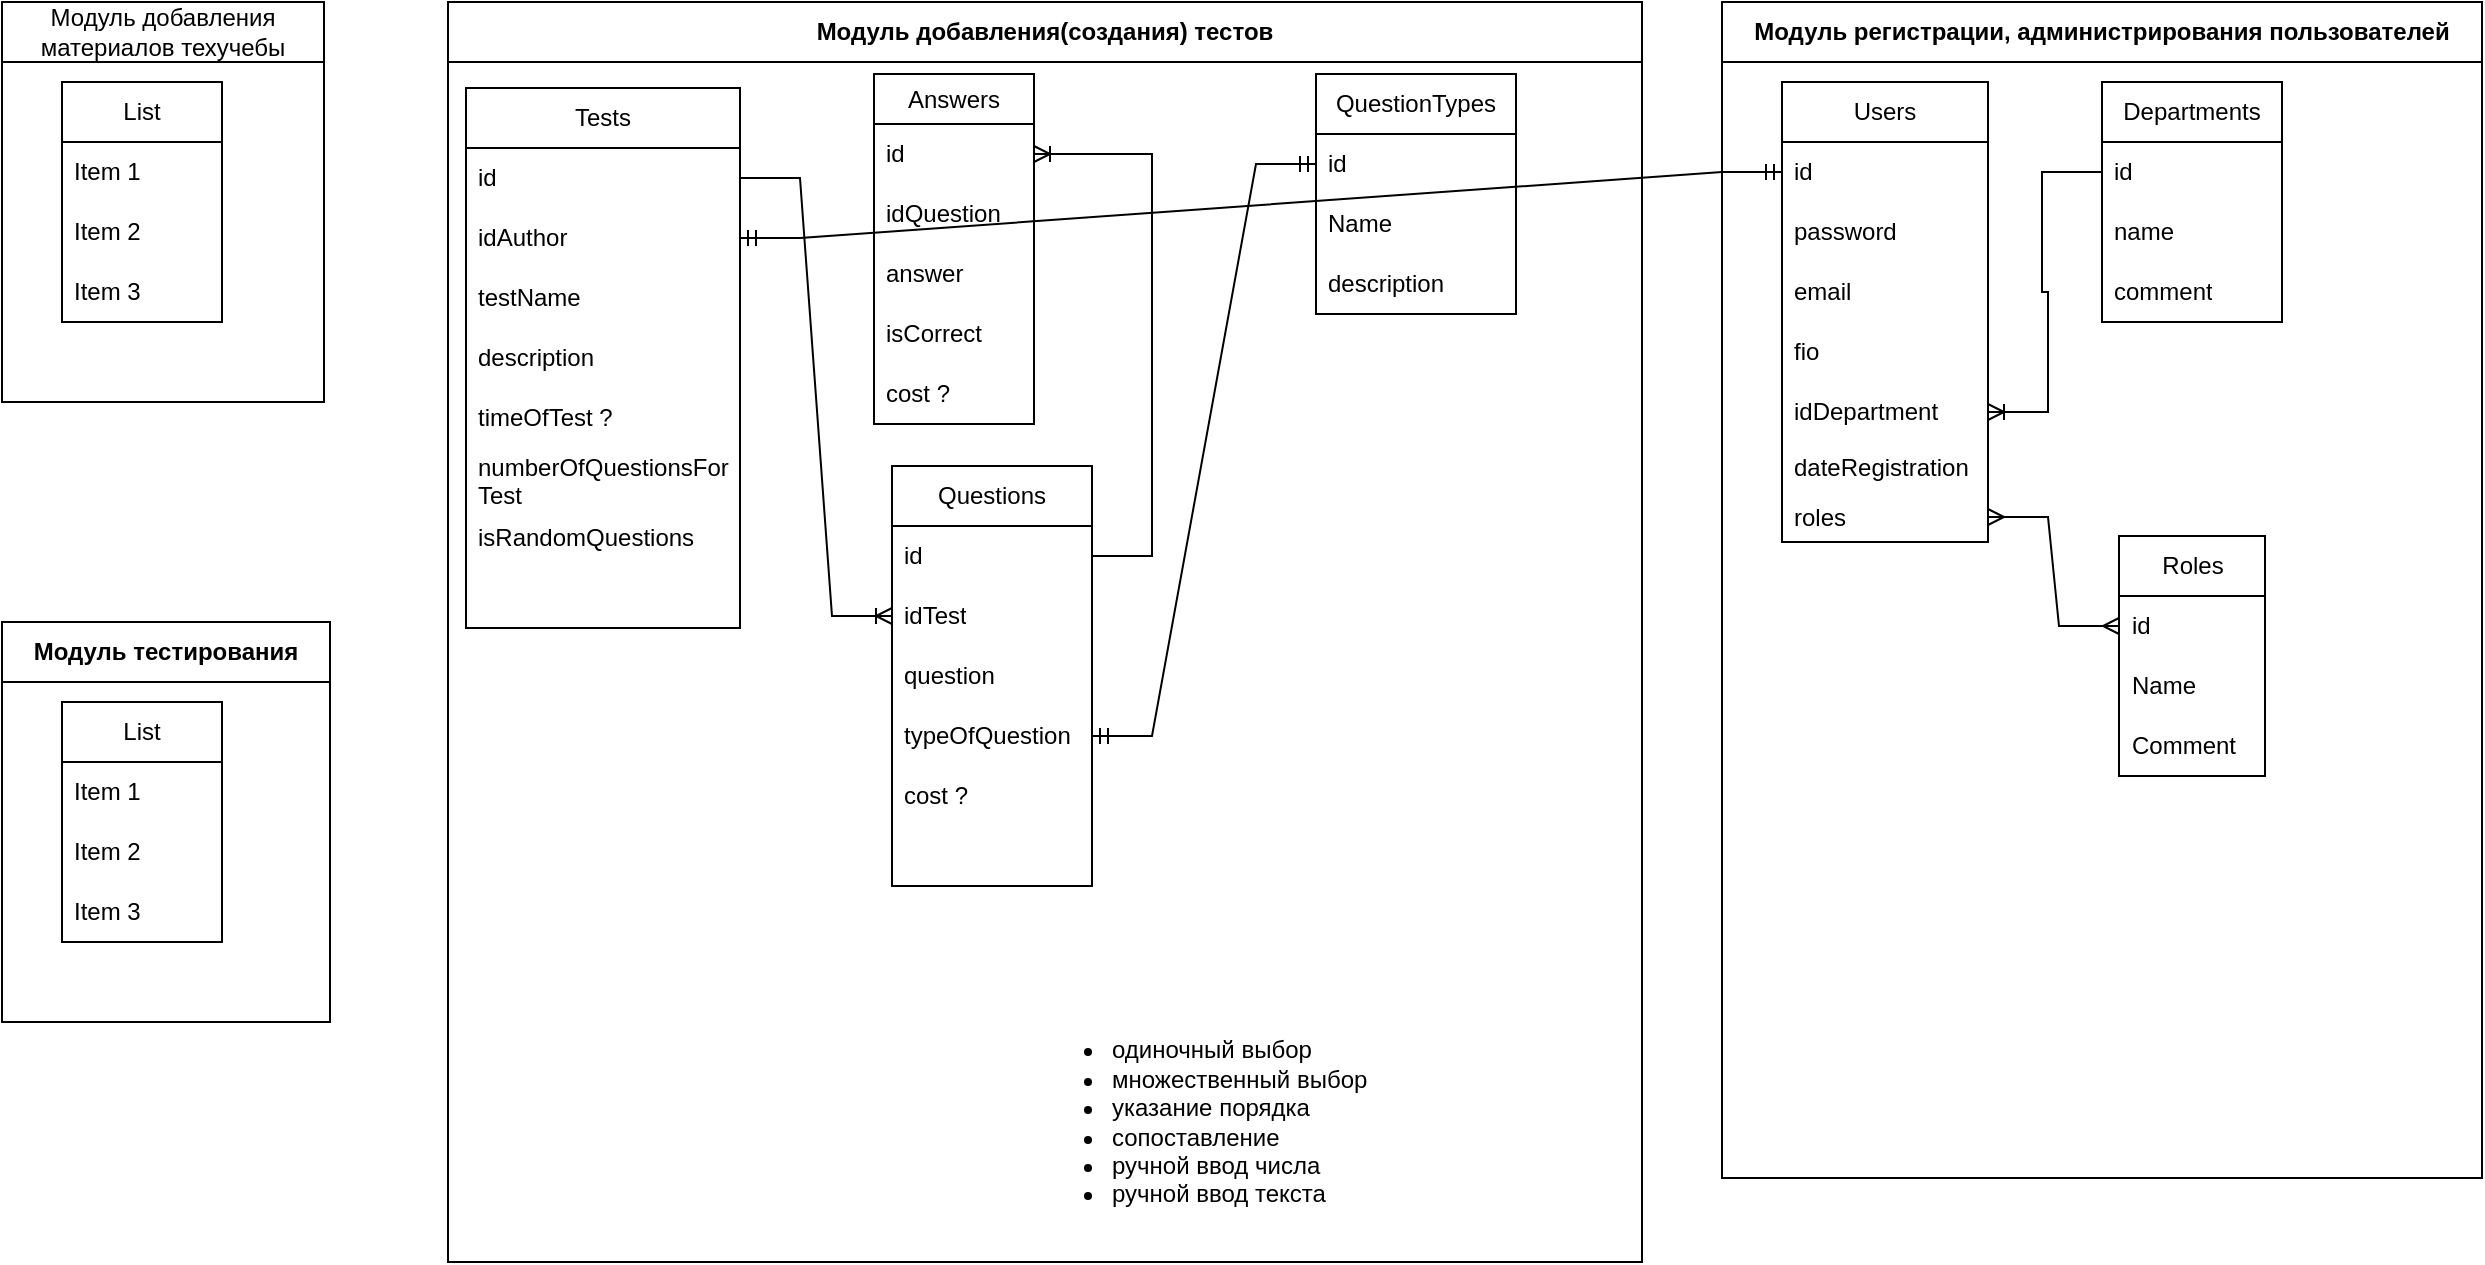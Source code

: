 <mxfile version="21.2.1" type="device">
  <diagram id="d7I-zBPAM5WEzvyh75w1" name="Страница 1">
    <mxGraphModel dx="1114" dy="727" grid="0" gridSize="10" guides="1" tooltips="1" connect="1" arrows="1" fold="1" page="1" pageScale="1" pageWidth="1654" pageHeight="1169" background="none" math="1" shadow="0">
      <root>
        <mxCell id="0" />
        <mxCell id="1" parent="0" />
        <mxCell id="QvEotVwJFfoYaIs1hEDY-12" value="Модуль добавления материалов техучебы" style="swimlane;whiteSpace=wrap;html=1;startSize=30;fontStyle=0" parent="1" vertex="1">
          <mxGeometry y="20" width="161" height="200" as="geometry" />
        </mxCell>
        <mxCell id="QvEotVwJFfoYaIs1hEDY-7" value="List" style="swimlane;fontStyle=0;childLayout=stackLayout;horizontal=1;startSize=30;horizontalStack=0;resizeParent=1;resizeParentMax=0;resizeLast=0;collapsible=1;marginBottom=0;whiteSpace=wrap;html=1;" parent="QvEotVwJFfoYaIs1hEDY-12" vertex="1">
          <mxGeometry x="30" y="40" width="80" height="120" as="geometry" />
        </mxCell>
        <mxCell id="QvEotVwJFfoYaIs1hEDY-8" value="Item 1" style="text;strokeColor=none;fillColor=none;align=left;verticalAlign=middle;spacingLeft=4;spacingRight=4;overflow=hidden;points=[[0,0.5],[1,0.5]];portConstraint=eastwest;rotatable=0;whiteSpace=wrap;html=1;" parent="QvEotVwJFfoYaIs1hEDY-7" vertex="1">
          <mxGeometry y="30" width="80" height="30" as="geometry" />
        </mxCell>
        <mxCell id="QvEotVwJFfoYaIs1hEDY-9" value="Item 2" style="text;strokeColor=none;fillColor=none;align=left;verticalAlign=middle;spacingLeft=4;spacingRight=4;overflow=hidden;points=[[0,0.5],[1,0.5]];portConstraint=eastwest;rotatable=0;whiteSpace=wrap;html=1;" parent="QvEotVwJFfoYaIs1hEDY-7" vertex="1">
          <mxGeometry y="60" width="80" height="30" as="geometry" />
        </mxCell>
        <mxCell id="QvEotVwJFfoYaIs1hEDY-10" value="Item 3" style="text;strokeColor=none;fillColor=none;align=left;verticalAlign=middle;spacingLeft=4;spacingRight=4;overflow=hidden;points=[[0,0.5],[1,0.5]];portConstraint=eastwest;rotatable=0;whiteSpace=wrap;html=1;" parent="QvEotVwJFfoYaIs1hEDY-7" vertex="1">
          <mxGeometry y="90" width="80" height="30" as="geometry" />
        </mxCell>
        <mxCell id="QvEotVwJFfoYaIs1hEDY-13" value="Модуль добавления(создания) тестов" style="swimlane;whiteSpace=wrap;html=1;startSize=30;" parent="1" vertex="1">
          <mxGeometry x="223" y="20" width="597" height="630" as="geometry" />
        </mxCell>
        <mxCell id="QvEotVwJFfoYaIs1hEDY-14" value="Tests" style="swimlane;fontStyle=0;childLayout=stackLayout;horizontal=1;startSize=30;horizontalStack=0;resizeParent=1;resizeParentMax=0;resizeLast=0;collapsible=1;marginBottom=0;whiteSpace=wrap;html=1;" parent="QvEotVwJFfoYaIs1hEDY-13" vertex="1">
          <mxGeometry x="9" y="43" width="137" height="270" as="geometry" />
        </mxCell>
        <mxCell id="QvEotVwJFfoYaIs1hEDY-15" value="id" style="text;strokeColor=none;fillColor=none;align=left;verticalAlign=middle;spacingLeft=4;spacingRight=4;overflow=hidden;points=[[0,0.5],[1,0.5]];portConstraint=eastwest;rotatable=0;whiteSpace=wrap;html=1;" parent="QvEotVwJFfoYaIs1hEDY-14" vertex="1">
          <mxGeometry y="30" width="137" height="30" as="geometry" />
        </mxCell>
        <mxCell id="QvEotVwJFfoYaIs1hEDY-16" value="idAuthor" style="text;strokeColor=none;fillColor=none;align=left;verticalAlign=middle;spacingLeft=4;spacingRight=4;overflow=hidden;points=[[0,0.5],[1,0.5]];portConstraint=eastwest;rotatable=0;whiteSpace=wrap;html=1;" parent="QvEotVwJFfoYaIs1hEDY-14" vertex="1">
          <mxGeometry y="60" width="137" height="30" as="geometry" />
        </mxCell>
        <mxCell id="QvEotVwJFfoYaIs1hEDY-17" value="testName" style="text;strokeColor=none;fillColor=none;align=left;verticalAlign=middle;spacingLeft=4;spacingRight=4;overflow=hidden;points=[[0,0.5],[1,0.5]];portConstraint=eastwest;rotatable=0;whiteSpace=wrap;html=1;" parent="QvEotVwJFfoYaIs1hEDY-14" vertex="1">
          <mxGeometry y="90" width="137" height="30" as="geometry" />
        </mxCell>
        <mxCell id="QvEotVwJFfoYaIs1hEDY-50" value="description" style="text;strokeColor=none;fillColor=none;align=left;verticalAlign=middle;spacingLeft=4;spacingRight=4;overflow=hidden;points=[[0,0.5],[1,0.5]];portConstraint=eastwest;rotatable=0;whiteSpace=wrap;html=1;" parent="QvEotVwJFfoYaIs1hEDY-14" vertex="1">
          <mxGeometry y="120" width="137" height="30" as="geometry" />
        </mxCell>
        <mxCell id="QvEotVwJFfoYaIs1hEDY-51" value="timeOfTest ?" style="text;strokeColor=none;fillColor=none;align=left;verticalAlign=middle;spacingLeft=4;spacingRight=4;overflow=hidden;points=[[0,0.5],[1,0.5]];portConstraint=eastwest;rotatable=0;whiteSpace=wrap;html=1;" parent="QvEotVwJFfoYaIs1hEDY-14" vertex="1">
          <mxGeometry y="150" width="137" height="30" as="geometry" />
        </mxCell>
        <mxCell id="10" value="numberOfQuestionsFor Test" style="text;strokeColor=none;fillColor=none;align=left;verticalAlign=middle;spacingLeft=4;spacingRight=4;overflow=hidden;points=[[0,0.5],[1,0.5]];portConstraint=eastwest;rotatable=0;whiteSpace=wrap;html=1;" parent="QvEotVwJFfoYaIs1hEDY-14" vertex="1">
          <mxGeometry y="180" width="137" height="30" as="geometry" />
        </mxCell>
        <mxCell id="QvEotVwJFfoYaIs1hEDY-52" value="isRandomQuestions" style="text;strokeColor=none;fillColor=none;align=left;verticalAlign=middle;spacingLeft=4;spacingRight=4;overflow=hidden;points=[[0,0.5],[1,0.5]];portConstraint=eastwest;rotatable=0;whiteSpace=wrap;html=1;" parent="QvEotVwJFfoYaIs1hEDY-14" vertex="1">
          <mxGeometry y="210" width="137" height="30" as="geometry" />
        </mxCell>
        <mxCell id="2" style="text;strokeColor=none;fillColor=none;align=left;verticalAlign=middle;spacingLeft=4;spacingRight=4;overflow=hidden;points=[[0,0.5],[1,0.5]];portConstraint=eastwest;rotatable=0;whiteSpace=wrap;html=1;" parent="QvEotVwJFfoYaIs1hEDY-14" vertex="1">
          <mxGeometry y="240" width="137" height="30" as="geometry" />
        </mxCell>
        <mxCell id="QvEotVwJFfoYaIs1hEDY-53" value="Questions" style="swimlane;fontStyle=0;childLayout=stackLayout;horizontal=1;startSize=30;horizontalStack=0;resizeParent=1;resizeParentMax=0;resizeLast=0;collapsible=1;marginBottom=0;whiteSpace=wrap;html=1;" parent="QvEotVwJFfoYaIs1hEDY-13" vertex="1">
          <mxGeometry x="222" y="232" width="100" height="210" as="geometry">
            <mxRectangle x="180" y="200" width="90" height="30" as="alternateBounds" />
          </mxGeometry>
        </mxCell>
        <mxCell id="QvEotVwJFfoYaIs1hEDY-54" value="id" style="text;strokeColor=none;fillColor=none;align=left;verticalAlign=middle;spacingLeft=4;spacingRight=4;overflow=hidden;points=[[0,0.5],[1,0.5]];portConstraint=eastwest;rotatable=0;whiteSpace=wrap;html=1;" parent="QvEotVwJFfoYaIs1hEDY-53" vertex="1">
          <mxGeometry y="30" width="100" height="30" as="geometry" />
        </mxCell>
        <mxCell id="QvEotVwJFfoYaIs1hEDY-55" value="idTest" style="text;strokeColor=none;fillColor=none;align=left;verticalAlign=middle;spacingLeft=4;spacingRight=4;overflow=hidden;points=[[0,0.5],[1,0.5]];portConstraint=eastwest;rotatable=0;whiteSpace=wrap;html=1;" parent="QvEotVwJFfoYaIs1hEDY-53" vertex="1">
          <mxGeometry y="60" width="100" height="30" as="geometry" />
        </mxCell>
        <mxCell id="QvEotVwJFfoYaIs1hEDY-56" value="question" style="text;strokeColor=none;fillColor=none;align=left;verticalAlign=middle;spacingLeft=4;spacingRight=4;overflow=hidden;points=[[0,0.5],[1,0.5]];portConstraint=eastwest;rotatable=0;whiteSpace=wrap;html=1;" parent="QvEotVwJFfoYaIs1hEDY-53" vertex="1">
          <mxGeometry y="90" width="100" height="30" as="geometry" />
        </mxCell>
        <mxCell id="QvEotVwJFfoYaIs1hEDY-57" value="typeOfQuestion" style="text;strokeColor=none;fillColor=none;align=left;verticalAlign=middle;spacingLeft=4;spacingRight=4;overflow=hidden;points=[[0,0.5],[1,0.5]];portConstraint=eastwest;rotatable=0;whiteSpace=wrap;html=1;" parent="QvEotVwJFfoYaIs1hEDY-53" vertex="1">
          <mxGeometry y="120" width="100" height="30" as="geometry" />
        </mxCell>
        <mxCell id="QvEotVwJFfoYaIs1hEDY-58" value="cost ?" style="text;strokeColor=none;fillColor=none;align=left;verticalAlign=middle;spacingLeft=4;spacingRight=4;overflow=hidden;points=[[0,0.5],[1,0.5]];portConstraint=eastwest;rotatable=0;whiteSpace=wrap;html=1;" parent="QvEotVwJFfoYaIs1hEDY-53" vertex="1">
          <mxGeometry y="150" width="100" height="30" as="geometry" />
        </mxCell>
        <mxCell id="QvEotVwJFfoYaIs1hEDY-59" style="text;strokeColor=none;fillColor=none;align=left;verticalAlign=middle;spacingLeft=4;spacingRight=4;overflow=hidden;points=[[0,0.5],[1,0.5]];portConstraint=eastwest;rotatable=0;whiteSpace=wrap;html=1;" parent="QvEotVwJFfoYaIs1hEDY-53" vertex="1">
          <mxGeometry y="180" width="100" height="30" as="geometry" />
        </mxCell>
        <mxCell id="QvEotVwJFfoYaIs1hEDY-67" value="" style="edgeStyle=entityRelationEdgeStyle;fontSize=12;html=1;endArrow=ERmandOne;startArrow=ERmandOne;rounded=0;" parent="QvEotVwJFfoYaIs1hEDY-13" source="QvEotVwJFfoYaIs1hEDY-57" target="QvEotVwJFfoYaIs1hEDY-61" edge="1">
          <mxGeometry width="100" height="100" relative="1" as="geometry">
            <mxPoint x="170" y="230" as="sourcePoint" />
            <mxPoint x="270" y="130" as="targetPoint" />
          </mxGeometry>
        </mxCell>
        <mxCell id="QvEotVwJFfoYaIs1hEDY-68" value="" style="edgeStyle=entityRelationEdgeStyle;fontSize=12;html=1;endArrow=ERoneToMany;rounded=0;" parent="QvEotVwJFfoYaIs1hEDY-13" source="QvEotVwJFfoYaIs1hEDY-15" target="QvEotVwJFfoYaIs1hEDY-55" edge="1">
          <mxGeometry width="100" height="100" relative="1" as="geometry">
            <mxPoint x="130" y="240" as="sourcePoint" />
            <mxPoint x="230" y="140" as="targetPoint" />
          </mxGeometry>
        </mxCell>
        <mxCell id="QvEotVwJFfoYaIs1hEDY-69" value="Answers" style="swimlane;fontStyle=0;childLayout=stackLayout;horizontal=1;startSize=25;horizontalStack=0;resizeParent=1;resizeParentMax=0;resizeLast=0;collapsible=1;marginBottom=0;whiteSpace=wrap;html=1;" parent="QvEotVwJFfoYaIs1hEDY-13" vertex="1">
          <mxGeometry x="213" y="36" width="80" height="175" as="geometry" />
        </mxCell>
        <mxCell id="QvEotVwJFfoYaIs1hEDY-70" value="id" style="text;strokeColor=none;fillColor=none;align=left;verticalAlign=middle;spacingLeft=4;spacingRight=4;overflow=hidden;points=[[0,0.5],[1,0.5]];portConstraint=eastwest;rotatable=0;whiteSpace=wrap;html=1;" parent="QvEotVwJFfoYaIs1hEDY-69" vertex="1">
          <mxGeometry y="25" width="80" height="30" as="geometry" />
        </mxCell>
        <mxCell id="QvEotVwJFfoYaIs1hEDY-71" value="idQuestion" style="text;strokeColor=none;fillColor=none;align=left;verticalAlign=middle;spacingLeft=4;spacingRight=4;overflow=hidden;points=[[0,0.5],[1,0.5]];portConstraint=eastwest;rotatable=0;whiteSpace=wrap;html=1;" parent="QvEotVwJFfoYaIs1hEDY-69" vertex="1">
          <mxGeometry y="55" width="80" height="30" as="geometry" />
        </mxCell>
        <mxCell id="QvEotVwJFfoYaIs1hEDY-72" value="answer" style="text;strokeColor=none;fillColor=none;align=left;verticalAlign=middle;spacingLeft=4;spacingRight=4;overflow=hidden;points=[[0,0.5],[1,0.5]];portConstraint=eastwest;rotatable=0;whiteSpace=wrap;html=1;" parent="QvEotVwJFfoYaIs1hEDY-69" vertex="1">
          <mxGeometry y="85" width="80" height="30" as="geometry" />
        </mxCell>
        <mxCell id="QvEotVwJFfoYaIs1hEDY-75" value="isCorrect" style="text;strokeColor=none;fillColor=none;align=left;verticalAlign=middle;spacingLeft=4;spacingRight=4;overflow=hidden;points=[[0,0.5],[1,0.5]];portConstraint=eastwest;rotatable=0;whiteSpace=wrap;html=1;" parent="QvEotVwJFfoYaIs1hEDY-69" vertex="1">
          <mxGeometry y="115" width="80" height="30" as="geometry" />
        </mxCell>
        <mxCell id="3" value="cost ?" style="text;strokeColor=none;fillColor=none;align=left;verticalAlign=middle;spacingLeft=4;spacingRight=4;overflow=hidden;points=[[0,0.5],[1,0.5]];portConstraint=eastwest;rotatable=0;whiteSpace=wrap;html=1;" parent="QvEotVwJFfoYaIs1hEDY-69" vertex="1">
          <mxGeometry y="145" width="80" height="30" as="geometry" />
        </mxCell>
        <mxCell id="QvEotVwJFfoYaIs1hEDY-73" value="" style="edgeStyle=entityRelationEdgeStyle;fontSize=12;html=1;endArrow=ERoneToMany;rounded=0;" parent="QvEotVwJFfoYaIs1hEDY-13" source="QvEotVwJFfoYaIs1hEDY-54" target="QvEotVwJFfoYaIs1hEDY-70" edge="1">
          <mxGeometry width="100" height="100" relative="1" as="geometry">
            <mxPoint x="130" y="240" as="sourcePoint" />
            <mxPoint x="230" y="140" as="targetPoint" />
          </mxGeometry>
        </mxCell>
        <mxCell id="QvEotVwJFfoYaIs1hEDY-60" value="QuestionTypes" style="swimlane;fontStyle=0;childLayout=stackLayout;horizontal=1;startSize=30;horizontalStack=0;resizeParent=1;resizeParentMax=0;resizeLast=0;collapsible=1;marginBottom=0;whiteSpace=wrap;html=1;" parent="QvEotVwJFfoYaIs1hEDY-13" vertex="1">
          <mxGeometry x="434" y="36" width="100" height="120" as="geometry">
            <mxRectangle x="360" y="40" width="107" height="30" as="alternateBounds" />
          </mxGeometry>
        </mxCell>
        <mxCell id="QvEotVwJFfoYaIs1hEDY-61" value="id" style="text;strokeColor=none;fillColor=none;align=left;verticalAlign=middle;spacingLeft=4;spacingRight=4;overflow=hidden;points=[[0,0.5],[1,0.5]];portConstraint=eastwest;rotatable=0;whiteSpace=wrap;html=1;" parent="QvEotVwJFfoYaIs1hEDY-60" vertex="1">
          <mxGeometry y="30" width="100" height="30" as="geometry" />
        </mxCell>
        <mxCell id="QvEotVwJFfoYaIs1hEDY-62" value="Name" style="text;strokeColor=none;fillColor=none;align=left;verticalAlign=middle;spacingLeft=4;spacingRight=4;overflow=hidden;points=[[0,0.5],[1,0.5]];portConstraint=eastwest;rotatable=0;whiteSpace=wrap;html=1;" parent="QvEotVwJFfoYaIs1hEDY-60" vertex="1">
          <mxGeometry y="60" width="100" height="30" as="geometry" />
        </mxCell>
        <mxCell id="QvEotVwJFfoYaIs1hEDY-63" value="description" style="text;strokeColor=none;fillColor=none;align=left;verticalAlign=middle;spacingLeft=4;spacingRight=4;overflow=hidden;points=[[0,0.5],[1,0.5]];portConstraint=eastwest;rotatable=0;whiteSpace=wrap;html=1;" parent="QvEotVwJFfoYaIs1hEDY-60" vertex="1">
          <mxGeometry y="90" width="100" height="30" as="geometry" />
        </mxCell>
        <mxCell id="0ZQ5cbogIZvacXiDDmxe-1" value="&lt;ul&gt;&lt;li&gt;одиночный выбор&lt;/li&gt;&lt;li&gt;множественный выбор&lt;/li&gt;&lt;li&gt;указание порядка&lt;/li&gt;&lt;li&gt;сопоставление&lt;/li&gt;&lt;li&gt;ручной ввод числа&lt;/li&gt;&lt;li&gt;ручной ввод текста&lt;/li&gt;&lt;/ul&gt;" style="text;strokeColor=none;fillColor=none;html=1;whiteSpace=wrap;verticalAlign=middle;overflow=hidden;" parent="QvEotVwJFfoYaIs1hEDY-13" vertex="1">
          <mxGeometry x="290" y="500" width="170" height="120" as="geometry" />
        </mxCell>
        <mxCell id="QvEotVwJFfoYaIs1hEDY-18" value="Модуль тестирования" style="swimlane;whiteSpace=wrap;html=1;startSize=30;" parent="1" vertex="1">
          <mxGeometry y="330" width="164" height="200" as="geometry" />
        </mxCell>
        <mxCell id="QvEotVwJFfoYaIs1hEDY-19" value="List" style="swimlane;fontStyle=0;childLayout=stackLayout;horizontal=1;startSize=30;horizontalStack=0;resizeParent=1;resizeParentMax=0;resizeLast=0;collapsible=1;marginBottom=0;whiteSpace=wrap;html=1;" parent="QvEotVwJFfoYaIs1hEDY-18" vertex="1">
          <mxGeometry x="30" y="40" width="80" height="120" as="geometry" />
        </mxCell>
        <mxCell id="QvEotVwJFfoYaIs1hEDY-20" value="Item 1" style="text;strokeColor=none;fillColor=none;align=left;verticalAlign=middle;spacingLeft=4;spacingRight=4;overflow=hidden;points=[[0,0.5],[1,0.5]];portConstraint=eastwest;rotatable=0;whiteSpace=wrap;html=1;" parent="QvEotVwJFfoYaIs1hEDY-19" vertex="1">
          <mxGeometry y="30" width="80" height="30" as="geometry" />
        </mxCell>
        <mxCell id="QvEotVwJFfoYaIs1hEDY-21" value="Item 2" style="text;strokeColor=none;fillColor=none;align=left;verticalAlign=middle;spacingLeft=4;spacingRight=4;overflow=hidden;points=[[0,0.5],[1,0.5]];portConstraint=eastwest;rotatable=0;whiteSpace=wrap;html=1;" parent="QvEotVwJFfoYaIs1hEDY-19" vertex="1">
          <mxGeometry y="60" width="80" height="30" as="geometry" />
        </mxCell>
        <mxCell id="QvEotVwJFfoYaIs1hEDY-22" value="Item 3" style="text;strokeColor=none;fillColor=none;align=left;verticalAlign=middle;spacingLeft=4;spacingRight=4;overflow=hidden;points=[[0,0.5],[1,0.5]];portConstraint=eastwest;rotatable=0;whiteSpace=wrap;html=1;" parent="QvEotVwJFfoYaIs1hEDY-19" vertex="1">
          <mxGeometry y="90" width="80" height="30" as="geometry" />
        </mxCell>
        <mxCell id="QvEotVwJFfoYaIs1hEDY-23" value="Модуль регистрации, администрирования пользователей" style="swimlane;whiteSpace=wrap;html=1;startSize=30;" parent="1" vertex="1">
          <mxGeometry x="860" y="20" width="380" height="588" as="geometry" />
        </mxCell>
        <mxCell id="QvEotVwJFfoYaIs1hEDY-24" value="Users" style="swimlane;fontStyle=0;childLayout=stackLayout;horizontal=1;startSize=30;horizontalStack=0;resizeParent=1;resizeParentMax=0;resizeLast=0;collapsible=1;marginBottom=0;whiteSpace=wrap;html=1;" parent="QvEotVwJFfoYaIs1hEDY-23" vertex="1">
          <mxGeometry x="30" y="40" width="103" height="230" as="geometry" />
        </mxCell>
        <mxCell id="QvEotVwJFfoYaIs1hEDY-25" value="id" style="text;strokeColor=none;fillColor=none;align=left;verticalAlign=middle;spacingLeft=4;spacingRight=4;overflow=hidden;points=[[0,0.5],[1,0.5]];portConstraint=eastwest;rotatable=0;whiteSpace=wrap;html=1;" parent="QvEotVwJFfoYaIs1hEDY-24" vertex="1">
          <mxGeometry y="30" width="103" height="30" as="geometry" />
        </mxCell>
        <mxCell id="8" value="password" style="text;strokeColor=none;fillColor=none;align=left;verticalAlign=middle;spacingLeft=4;spacingRight=4;overflow=hidden;points=[[0,0.5],[1,0.5]];portConstraint=eastwest;rotatable=0;whiteSpace=wrap;html=1;" parent="QvEotVwJFfoYaIs1hEDY-24" vertex="1">
          <mxGeometry y="60" width="103" height="30" as="geometry" />
        </mxCell>
        <mxCell id="9" value="email" style="text;strokeColor=none;fillColor=none;align=left;verticalAlign=middle;spacingLeft=4;spacingRight=4;overflow=hidden;points=[[0,0.5],[1,0.5]];portConstraint=eastwest;rotatable=0;whiteSpace=wrap;html=1;" parent="QvEotVwJFfoYaIs1hEDY-24" vertex="1">
          <mxGeometry y="90" width="103" height="30" as="geometry" />
        </mxCell>
        <mxCell id="QvEotVwJFfoYaIs1hEDY-26" value="fio" style="text;strokeColor=none;fillColor=none;align=left;verticalAlign=middle;spacingLeft=4;spacingRight=4;overflow=hidden;points=[[0,0.5],[1,0.5]];portConstraint=eastwest;rotatable=0;whiteSpace=wrap;html=1;" parent="QvEotVwJFfoYaIs1hEDY-24" vertex="1">
          <mxGeometry y="120" width="103" height="30" as="geometry" />
        </mxCell>
        <mxCell id="QvEotVwJFfoYaIs1hEDY-39" value="idDepartment" style="text;strokeColor=none;fillColor=none;align=left;verticalAlign=middle;spacingLeft=4;spacingRight=4;overflow=hidden;points=[[0,0.5],[1,0.5]];portConstraint=eastwest;rotatable=0;whiteSpace=wrap;html=1;" parent="QvEotVwJFfoYaIs1hEDY-24" vertex="1">
          <mxGeometry y="150" width="103" height="30" as="geometry" />
        </mxCell>
        <mxCell id="6" value="dateRegistration" style="text;strokeColor=none;fillColor=none;align=left;verticalAlign=middle;spacingLeft=4;spacingRight=4;overflow=hidden;points=[[0,0.5],[1,0.5]];portConstraint=eastwest;rotatable=0;whiteSpace=wrap;html=1;" parent="QvEotVwJFfoYaIs1hEDY-24" vertex="1">
          <mxGeometry y="180" width="103" height="25" as="geometry" />
        </mxCell>
        <mxCell id="QvEotVwJFfoYaIs1hEDY-48" value="roles" style="text;strokeColor=none;fillColor=none;align=left;verticalAlign=middle;spacingLeft=4;spacingRight=4;overflow=hidden;points=[[0,0.5],[1,0.5]];portConstraint=eastwest;rotatable=0;whiteSpace=wrap;html=1;" parent="QvEotVwJFfoYaIs1hEDY-24" vertex="1">
          <mxGeometry y="205" width="103" height="25" as="geometry" />
        </mxCell>
        <mxCell id="QvEotVwJFfoYaIs1hEDY-28" value="Departments" style="swimlane;fontStyle=0;childLayout=stackLayout;horizontal=1;startSize=30;horizontalStack=0;resizeParent=1;resizeParentMax=0;resizeLast=0;collapsible=1;marginBottom=0;whiteSpace=wrap;html=1;" parent="QvEotVwJFfoYaIs1hEDY-23" vertex="1">
          <mxGeometry x="190" y="40" width="90" height="120" as="geometry">
            <mxRectangle x="120" y="40" width="130" height="30" as="alternateBounds" />
          </mxGeometry>
        </mxCell>
        <mxCell id="QvEotVwJFfoYaIs1hEDY-29" value="id" style="text;strokeColor=none;fillColor=none;align=left;verticalAlign=middle;spacingLeft=4;spacingRight=4;overflow=hidden;points=[[0,0.5],[1,0.5]];portConstraint=eastwest;rotatable=0;whiteSpace=wrap;html=1;" parent="QvEotVwJFfoYaIs1hEDY-28" vertex="1">
          <mxGeometry y="30" width="90" height="30" as="geometry" />
        </mxCell>
        <mxCell id="QvEotVwJFfoYaIs1hEDY-30" value="name" style="text;strokeColor=none;fillColor=none;align=left;verticalAlign=middle;spacingLeft=4;spacingRight=4;overflow=hidden;points=[[0,0.5],[1,0.5]];portConstraint=eastwest;rotatable=0;whiteSpace=wrap;html=1;" parent="QvEotVwJFfoYaIs1hEDY-28" vertex="1">
          <mxGeometry y="60" width="90" height="30" as="geometry" />
        </mxCell>
        <mxCell id="QvEotVwJFfoYaIs1hEDY-38" value="comment" style="text;strokeColor=none;fillColor=none;align=left;verticalAlign=middle;spacingLeft=4;spacingRight=4;overflow=hidden;points=[[0,0.5],[1,0.5]];portConstraint=eastwest;rotatable=0;whiteSpace=wrap;html=1;" parent="QvEotVwJFfoYaIs1hEDY-28" vertex="1">
          <mxGeometry y="90" width="90" height="30" as="geometry" />
        </mxCell>
        <mxCell id="QvEotVwJFfoYaIs1hEDY-41" value="" style="edgeStyle=entityRelationEdgeStyle;fontSize=12;html=1;endArrow=ERoneToMany;rounded=0;" parent="QvEotVwJFfoYaIs1hEDY-23" source="QvEotVwJFfoYaIs1hEDY-29" target="QvEotVwJFfoYaIs1hEDY-39" edge="1">
          <mxGeometry width="100" height="100" relative="1" as="geometry">
            <mxPoint x="140" y="180" as="sourcePoint" />
            <mxPoint x="240" y="80" as="targetPoint" />
          </mxGeometry>
        </mxCell>
        <mxCell id="QvEotVwJFfoYaIs1hEDY-49" value="" style="edgeStyle=entityRelationEdgeStyle;fontSize=12;html=1;endArrow=ERmany;startArrow=ERmany;rounded=0;" parent="QvEotVwJFfoYaIs1hEDY-23" source="QvEotVwJFfoYaIs1hEDY-48" target="QvEotVwJFfoYaIs1hEDY-44" edge="1">
          <mxGeometry width="100" height="100" relative="1" as="geometry">
            <mxPoint x="130" y="170" as="sourcePoint" />
            <mxPoint x="230" y="70" as="targetPoint" />
          </mxGeometry>
        </mxCell>
        <mxCell id="QvEotVwJFfoYaIs1hEDY-43" value="Roles" style="swimlane;fontStyle=0;childLayout=stackLayout;horizontal=1;startSize=30;horizontalStack=0;resizeParent=1;resizeParentMax=0;resizeLast=0;collapsible=1;marginBottom=0;whiteSpace=wrap;html=1;" parent="QvEotVwJFfoYaIs1hEDY-23" vertex="1">
          <mxGeometry x="198.5" y="267" width="73" height="120" as="geometry">
            <mxRectangle x="120" y="40" width="130" height="30" as="alternateBounds" />
          </mxGeometry>
        </mxCell>
        <mxCell id="QvEotVwJFfoYaIs1hEDY-44" value="id" style="text;strokeColor=none;fillColor=none;align=left;verticalAlign=middle;spacingLeft=4;spacingRight=4;overflow=hidden;points=[[0,0.5],[1,0.5]];portConstraint=eastwest;rotatable=0;whiteSpace=wrap;html=1;" parent="QvEotVwJFfoYaIs1hEDY-43" vertex="1">
          <mxGeometry y="30" width="73" height="30" as="geometry" />
        </mxCell>
        <mxCell id="QvEotVwJFfoYaIs1hEDY-45" value="Name" style="text;strokeColor=none;fillColor=none;align=left;verticalAlign=middle;spacingLeft=4;spacingRight=4;overflow=hidden;points=[[0,0.5],[1,0.5]];portConstraint=eastwest;rotatable=0;whiteSpace=wrap;html=1;" parent="QvEotVwJFfoYaIs1hEDY-43" vertex="1">
          <mxGeometry y="60" width="73" height="30" as="geometry" />
        </mxCell>
        <mxCell id="QvEotVwJFfoYaIs1hEDY-46" value="Comment" style="text;strokeColor=none;fillColor=none;align=left;verticalAlign=middle;spacingLeft=4;spacingRight=4;overflow=hidden;points=[[0,0.5],[1,0.5]];portConstraint=eastwest;rotatable=0;whiteSpace=wrap;html=1;" parent="QvEotVwJFfoYaIs1hEDY-43" vertex="1">
          <mxGeometry y="90" width="73" height="30" as="geometry" />
        </mxCell>
        <mxCell id="afmKax0O3rzZeBig4FOt-10" value="" style="edgeStyle=entityRelationEdgeStyle;fontSize=12;html=1;endArrow=ERmandOne;startArrow=ERmandOne;rounded=0;" edge="1" parent="1" source="QvEotVwJFfoYaIs1hEDY-16" target="QvEotVwJFfoYaIs1hEDY-25">
          <mxGeometry width="100" height="100" relative="1" as="geometry">
            <mxPoint x="368" y="136" as="sourcePoint" />
            <mxPoint x="438" y="36" as="targetPoint" />
          </mxGeometry>
        </mxCell>
      </root>
    </mxGraphModel>
  </diagram>
</mxfile>
